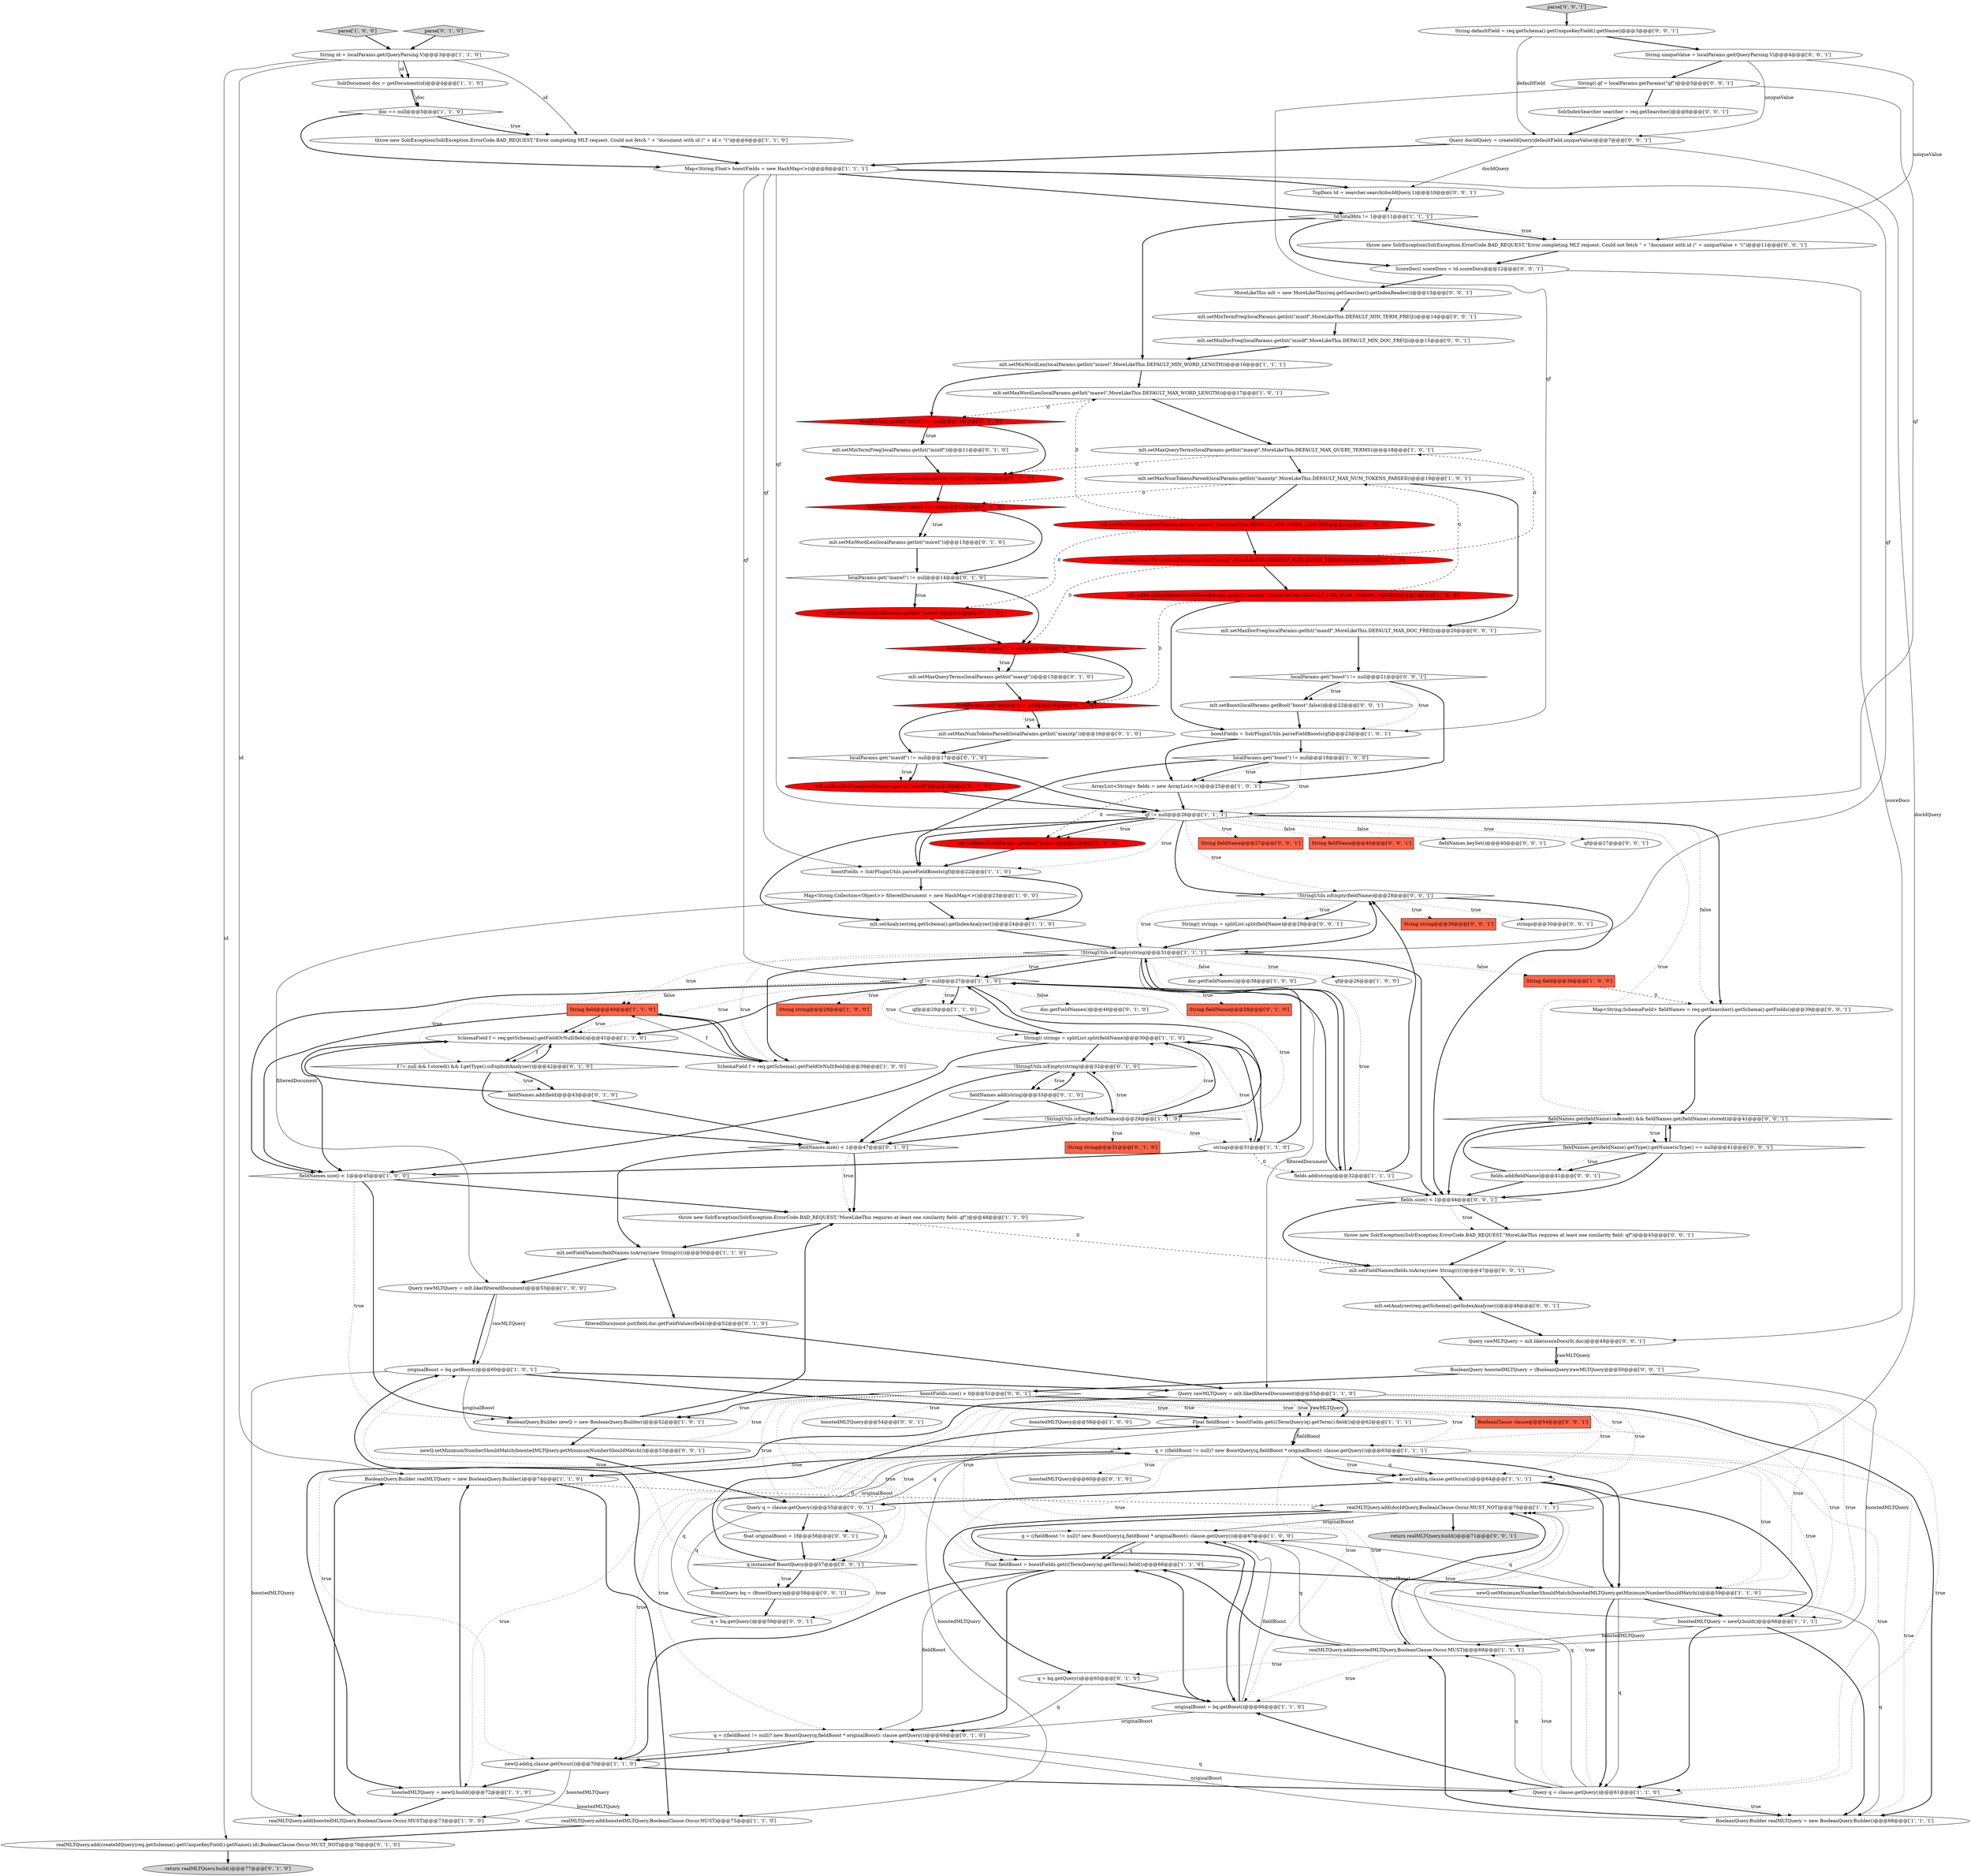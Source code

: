digraph {
35 [style = filled, label = "realMLTQuery.add(boostedMLTQuery,BooleanClause.Occur.MUST)@@@75@@@['1', '1', '0']", fillcolor = white, shape = ellipse image = "AAA0AAABBB1BBB"];
58 [style = filled, label = "boostedMLTQuery = newQ.build()@@@66@@@['1', '1', '1']", fillcolor = white, shape = ellipse image = "AAA0AAABBB1BBB"];
104 [style = filled, label = "String uniqueValue = localParams.get(QueryParsing.V)@@@4@@@['0', '0', '1']", fillcolor = white, shape = ellipse image = "AAA0AAABBB3BBB"];
21 [style = filled, label = "Map<String,Collection<Object>> filteredDocument = new HashMap<>()@@@23@@@['1', '0', '0']", fillcolor = white, shape = ellipse image = "AAA0AAABBB1BBB"];
55 [style = filled, label = "q = ((fieldBoost != null)? new BoostQuery(q,fieldBoost * originalBoost): clause.getQuery())@@@67@@@['1', '0', '0']", fillcolor = white, shape = ellipse image = "AAA0AAABBB1BBB"];
107 [style = filled, label = "String string@@@30@@@['0', '0', '1']", fillcolor = tomato, shape = box image = "AAA0AAABBB3BBB"];
28 [style = filled, label = "qf@@@28@@@['1', '1', '0']", fillcolor = white, shape = ellipse image = "AAA0AAABBB1BBB"];
85 [style = filled, label = "localParams.get(\"maxntp\") != null@@@16@@@['0', '1', '0']", fillcolor = red, shape = diamond image = "AAA1AAABBB2BBB"];
87 [style = filled, label = "mlt.setMaxWordLen(localParams.getInt(\"maxwl\"))@@@14@@@['0', '1', '0']", fillcolor = red, shape = ellipse image = "AAA1AAABBB2BBB"];
127 [style = filled, label = "Query docIdQuery = createIdQuery(defaultField,uniqueValue)@@@7@@@['0', '0', '1']", fillcolor = white, shape = ellipse image = "AAA0AAABBB3BBB"];
97 [style = filled, label = "mlt.setMinTermFreq(localParams.getInt(\"mintf\",MoreLikeThis.DEFAULT_MIN_TERM_FREQ))@@@14@@@['0', '0', '1']", fillcolor = white, shape = ellipse image = "AAA0AAABBB3BBB"];
39 [style = filled, label = "String string@@@29@@@['1', '0', '0']", fillcolor = tomato, shape = box image = "AAA0AAABBB1BBB"];
60 [style = filled, label = "mlt.setMaxQueryTerms(localParams.getInt(\"maxqt\"))@@@15@@@['0', '1', '0']", fillcolor = white, shape = ellipse image = "AAA0AAABBB2BBB"];
18 [style = filled, label = "qf != null@@@26@@@['1', '1', '1']", fillcolor = white, shape = diamond image = "AAA0AAABBB1BBB"];
7 [style = filled, label = "mlt.setMaxQueryTerms(localParams.getInt(\"maxqt\",MoreLikeThis.DEFAULT_MAX_QUERY_TERMS))@@@18@@@['1', '0', '1']", fillcolor = white, shape = ellipse image = "AAA0AAABBB1BBB"];
48 [style = filled, label = "String field@@@40@@@['1', '1', '0']", fillcolor = tomato, shape = box image = "AAA0AAABBB1BBB"];
73 [style = filled, label = "mlt.setMinTermFreq(localParams.getInt(\"mintf\"))@@@11@@@['0', '1', '0']", fillcolor = white, shape = ellipse image = "AAA0AAABBB2BBB"];
106 [style = filled, label = "fields.add(fieldName)@@@41@@@['0', '0', '1']", fillcolor = white, shape = ellipse image = "AAA0AAABBB3BBB"];
96 [style = filled, label = "throw new SolrException(SolrException.ErrorCode.BAD_REQUEST,\"Error completing MLT request. Could not fetch \" + \"document with id (\" + uniqueValue + \"(\")@@@11@@@['0', '0', '1']", fillcolor = white, shape = ellipse image = "AAA0AAABBB3BBB"];
17 [style = filled, label = "boostedMLTQuery@@@58@@@['1', '0', '0']", fillcolor = white, shape = ellipse image = "AAA0AAABBB1BBB"];
103 [style = filled, label = "mlt.setBoost(localParams.getBool(\"boost\",false))@@@22@@@['0', '0', '1']", fillcolor = white, shape = ellipse image = "AAA0AAABBB3BBB"];
72 [style = filled, label = "mlt.setMinDocFreq(localParams.getInt(\"mindf\",0))@@@12@@@['0', '1', '0']", fillcolor = red, shape = ellipse image = "AAA1AAABBB2BBB"];
46 [style = filled, label = "mlt.setMaxQueryTerms(localParams.getInt(\"maxqt\",MoreLikeThis.DEFAULT_MAX_QUERY_TERMS))@@@15@@@['1', '0', '0']", fillcolor = red, shape = ellipse image = "AAA1AAABBB1BBB"];
56 [style = filled, label = "originalBoost = bq.getBoost()@@@60@@@['1', '0', '1']", fillcolor = white, shape = ellipse image = "AAA0AAABBB1BBB"];
121 [style = filled, label = "!StringUtils.isEmpty(fieldName)@@@28@@@['0', '0', '1']", fillcolor = white, shape = diamond image = "AAA0AAABBB3BBB"];
44 [style = filled, label = "!StringUtils.isEmpty(fieldName)@@@29@@@['1', '1', '0']", fillcolor = white, shape = diamond image = "AAA0AAABBB1BBB"];
118 [style = filled, label = "String fieldName@@@27@@@['0', '0', '1']", fillcolor = tomato, shape = box image = "AAA0AAABBB3BBB"];
29 [style = filled, label = "mlt.setFieldNames(fieldNames.toArray(new String(((())@@@50@@@['1', '1', '0']", fillcolor = white, shape = ellipse image = "AAA0AAABBB1BBB"];
91 [style = filled, label = "Query q = clause.getQuery()@@@55@@@['0', '0', '1']", fillcolor = white, shape = ellipse image = "AAA0AAABBB3BBB"];
128 [style = filled, label = "ScoreDoc(( scoreDocs = td.scoreDocs@@@12@@@['0', '0', '1']", fillcolor = white, shape = ellipse image = "AAA0AAABBB3BBB"];
11 [style = filled, label = "Query q = clause.getQuery()@@@61@@@['1', '1', '0']", fillcolor = white, shape = ellipse image = "AAA0AAABBB1BBB"];
78 [style = filled, label = "fieldNames.size() < 1@@@47@@@['0', '1', '0']", fillcolor = white, shape = diamond image = "AAA0AAABBB2BBB"];
83 [style = filled, label = "localParams.getInt(\"mintf\") != null@@@11@@@['0', '1', '0']", fillcolor = red, shape = diamond image = "AAA1AAABBB2BBB"];
0 [style = filled, label = "qf != null@@@27@@@['1', '1', '0']", fillcolor = white, shape = diamond image = "AAA0AAABBB1BBB"];
3 [style = filled, label = "SchemaField f = req.getSchema().getFieldOrNull(field)@@@39@@@['1', '0', '0']", fillcolor = white, shape = ellipse image = "AAA0AAABBB1BBB"];
31 [style = filled, label = "mlt.setMaxWordLen(localParams.getInt(\"maxwl\",MoreLikeThis.DEFAULT_MAX_WORD_LENGTH))@@@17@@@['1', '0', '1']", fillcolor = white, shape = ellipse image = "AAA0AAABBB1BBB"];
33 [style = filled, label = "newQ.setMinimumNumberShouldMatch(boostedMLTQuery.getMinimumNumberShouldMatch())@@@59@@@['1', '1', '0']", fillcolor = white, shape = ellipse image = "AAA0AAABBB1BBB"];
41 [style = filled, label = "SchemaField f = req.getSchema().getFieldOrNull(field)@@@41@@@['1', '1', '0']", fillcolor = white, shape = ellipse image = "AAA0AAABBB1BBB"];
112 [style = filled, label = "strings@@@30@@@['0', '0', '1']", fillcolor = white, shape = ellipse image = "AAA0AAABBB3BBB"];
74 [style = filled, label = "fieldNames.add(string)@@@33@@@['0', '1', '0']", fillcolor = white, shape = ellipse image = "AAA0AAABBB2BBB"];
125 [style = filled, label = "String defaultField = req.getSchema().getUniqueKeyField().getName()@@@3@@@['0', '0', '1']", fillcolor = white, shape = ellipse image = "AAA0AAABBB3BBB"];
4 [style = filled, label = "!StringUtils.isEmpty(string)@@@31@@@['1', '1', '1']", fillcolor = white, shape = diamond image = "AAA0AAABBB1BBB"];
130 [style = filled, label = "BooleanClause clause@@@54@@@['0', '0', '1']", fillcolor = tomato, shape = box image = "AAA0AAABBB3BBB"];
54 [style = filled, label = "String id = localParams.get(QueryParsing.V)@@@3@@@['1', '1', '0']", fillcolor = white, shape = ellipse image = "AAA0AAABBB1BBB"];
19 [style = filled, label = "fieldNames.size() < 1@@@45@@@['1', '0', '0']", fillcolor = white, shape = diamond image = "AAA0AAABBB1BBB"];
70 [style = filled, label = "doc.getFieldNames()@@@40@@@['0', '1', '0']", fillcolor = white, shape = ellipse image = "AAA0AAABBB2BBB"];
123 [style = filled, label = "mlt.setMinDocFreq(localParams.getInt(\"mindf\",MoreLikeThis.DEFAULT_MIN_DOC_FREQ))@@@15@@@['0', '0', '1']", fillcolor = white, shape = ellipse image = "AAA0AAABBB3BBB"];
119 [style = filled, label = "String fieldName@@@40@@@['0', '0', '1']", fillcolor = tomato, shape = box image = "AAA0AAABBB3BBB"];
25 [style = filled, label = "mlt.setMaxNumTokensParsed(localParams.getInt(\"maxntp\",MoreLikeThis.DEFAULT_MAX_NUM_TOKENS_PARSED))@@@16@@@['1', '0', '0']", fillcolor = red, shape = ellipse image = "AAA1AAABBB1BBB"];
71 [style = filled, label = "mlt.setMaxDocFreq(localParams.getInt(\"maxdf\"))@@@18@@@['0', '1', '0']", fillcolor = red, shape = ellipse image = "AAA1AAABBB2BBB"];
98 [style = filled, label = "String(( strings = splitList.split(fieldName)@@@29@@@['0', '0', '1']", fillcolor = white, shape = ellipse image = "AAA0AAABBB3BBB"];
113 [style = filled, label = "fieldNames.keySet()@@@40@@@['0', '0', '1']", fillcolor = white, shape = ellipse image = "AAA0AAABBB3BBB"];
109 [style = filled, label = "Query rawMLTQuery = mlt.like(scoreDocs(0(.doc)@@@49@@@['0', '0', '1']", fillcolor = white, shape = ellipse image = "AAA0AAABBB3BBB"];
30 [style = filled, label = "throw new SolrException(SolrException.ErrorCode.BAD_REQUEST,\"MoreLikeThis requires at least one similarity field: qf\")@@@48@@@['1', '1', '0']", fillcolor = white, shape = ellipse image = "AAA0AAABBB1BBB"];
79 [style = filled, label = "return realMLTQuery.build()@@@77@@@['0', '1', '0']", fillcolor = lightgray, shape = ellipse image = "AAA0AAABBB2BBB"];
84 [style = filled, label = "localParams.get(\"minwl\") != null@@@13@@@['0', '1', '0']", fillcolor = red, shape = diamond image = "AAA1AAABBB2BBB"];
23 [style = filled, label = "originalBoost = bq.getBoost()@@@66@@@['1', '1', '0']", fillcolor = white, shape = ellipse image = "AAA0AAABBB1BBB"];
57 [style = filled, label = "BooleanQuery.Builder newQ = new BooleanQuery.Builder()@@@52@@@['1', '0', '1']", fillcolor = white, shape = ellipse image = "AAA0AAABBB1BBB"];
114 [style = filled, label = "newQ.setMinimumNumberShouldMatch(boostedMLTQuery.getMinimumNumberShouldMatch())@@@53@@@['0', '0', '1']", fillcolor = white, shape = ellipse image = "AAA0AAABBB3BBB"];
59 [style = filled, label = "Float fieldBoost = boostFields.get(((TermQuery)q).getTerm().field())@@@68@@@['1', '1', '0']", fillcolor = white, shape = ellipse image = "AAA0AAABBB1BBB"];
14 [style = filled, label = "doc.getFieldNames()@@@38@@@['1', '0', '0']", fillcolor = white, shape = ellipse image = "AAA0AAABBB1BBB"];
20 [style = filled, label = "localParams.get(\"boost\") != null@@@18@@@['1', '0', '0']", fillcolor = white, shape = diamond image = "AAA0AAABBB1BBB"];
89 [style = filled, label = "localParams.get(\"boost\") != null@@@21@@@['0', '0', '1']", fillcolor = white, shape = diamond image = "AAA0AAABBB3BBB"];
63 [style = filled, label = "f != null && f.stored() && f.getType().isExplicitAnalyzer()@@@42@@@['0', '1', '0']", fillcolor = white, shape = diamond image = "AAA0AAABBB2BBB"];
122 [style = filled, label = "BoostQuery bq = (BoostQuery)q@@@58@@@['0', '0', '1']", fillcolor = white, shape = ellipse image = "AAA0AAABBB3BBB"];
27 [style = filled, label = "Map<String,Float> boostFields = new HashMap<>()@@@8@@@['1', '1', '1']", fillcolor = white, shape = ellipse image = "AAA0AAABBB1BBB"];
64 [style = filled, label = "mlt.setMaxNumTokensParsed(localParams.getInt(\"maxntp\"))@@@16@@@['0', '1', '0']", fillcolor = white, shape = ellipse image = "AAA0AAABBB2BBB"];
22 [style = filled, label = "realMLTQuery.add(boostedMLTQuery,BooleanClause.Occur.MUST)@@@73@@@['1', '0', '0']", fillcolor = white, shape = ellipse image = "AAA0AAABBB1BBB"];
38 [style = filled, label = "boostFields = SolrPluginUtils.parseFieldBoosts(qf)@@@23@@@['1', '0', '1']", fillcolor = white, shape = ellipse image = "AAA0AAABBB1BBB"];
62 [style = filled, label = "q = ((fieldBoost != null)? new BoostQuery(q,fieldBoost * originalBoost): clause.getQuery())@@@69@@@['0', '1', '0']", fillcolor = white, shape = ellipse image = "AAA0AAABBB2BBB"];
108 [style = filled, label = "fieldNames.get(fieldName).getType().getNumericType() == null@@@41@@@['0', '0', '1']", fillcolor = white, shape = diamond image = "AAA0AAABBB3BBB"];
90 [style = filled, label = "qf@@@27@@@['0', '0', '1']", fillcolor = white, shape = ellipse image = "AAA0AAABBB3BBB"];
102 [style = filled, label = "boostFields.size() > 0@@@51@@@['0', '0', '1']", fillcolor = white, shape = diamond image = "AAA0AAABBB3BBB"];
116 [style = filled, label = "fields.size() < 1@@@44@@@['0', '0', '1']", fillcolor = white, shape = diamond image = "AAA0AAABBB3BBB"];
52 [style = filled, label = "qf@@@26@@@['1', '0', '0']", fillcolor = white, shape = ellipse image = "AAA0AAABBB1BBB"];
68 [style = filled, label = "q = bq.getQuery()@@@65@@@['0', '1', '0']", fillcolor = white, shape = ellipse image = "AAA0AAABBB2BBB"];
36 [style = filled, label = "realMLTQuery.add(docIdQuery,BooleanClause.Occur.MUST_NOT)@@@70@@@['1', '1', '1']", fillcolor = white, shape = ellipse image = "AAA0AAABBB1BBB"];
51 [style = filled, label = "strings@@@31@@@['1', '1', '0']", fillcolor = white, shape = ellipse image = "AAA0AAABBB1BBB"];
5 [style = filled, label = "Query rawMLTQuery = mlt.like(filteredDocument)@@@53@@@['1', '0', '0']", fillcolor = white, shape = ellipse image = "AAA0AAABBB1BBB"];
124 [style = filled, label = "q instanceof BoostQuery@@@57@@@['0', '0', '1']", fillcolor = white, shape = diamond image = "AAA0AAABBB3BBB"];
9 [style = filled, label = "mlt.setAnalyzer(req.getSchema().getIndexAnalyzer())@@@24@@@['1', '1', '0']", fillcolor = white, shape = ellipse image = "AAA0AAABBB1BBB"];
15 [style = filled, label = "BooleanQuery.Builder realMLTQuery = new BooleanQuery.Builder()@@@74@@@['1', '1', '0']", fillcolor = white, shape = ellipse image = "AAA0AAABBB1BBB"];
94 [style = filled, label = "float originalBoost = 1f@@@56@@@['0', '0', '1']", fillcolor = white, shape = ellipse image = "AAA0AAABBB3BBB"];
10 [style = filled, label = "doc == null@@@5@@@['1', '1', '0']", fillcolor = white, shape = diamond image = "AAA0AAABBB1BBB"];
100 [style = filled, label = "Map<String,SchemaField> fieldNames = req.getSearcher().getSchema().getFields()@@@39@@@['0', '0', '1']", fillcolor = white, shape = ellipse image = "AAA0AAABBB3BBB"];
115 [style = filled, label = "mlt.setAnalyzer(req.getSchema().getIndexAnalyzer())@@@48@@@['0', '0', '1']", fillcolor = white, shape = ellipse image = "AAA0AAABBB3BBB"];
50 [style = filled, label = "td.totalHits != 1@@@11@@@['1', '1', '1']", fillcolor = white, shape = diamond image = "AAA0AAABBB1BBB"];
92 [style = filled, label = "fieldNames.get(fieldName).indexed() && fieldNames.get(fieldName).stored()@@@41@@@['0', '0', '1']", fillcolor = white, shape = diamond image = "AAA0AAABBB3BBB"];
131 [style = filled, label = "return realMLTQuery.build()@@@71@@@['0', '0', '1']", fillcolor = lightgray, shape = ellipse image = "AAA0AAABBB3BBB"];
117 [style = filled, label = "mlt.setMaxDocFreq(localParams.getInt(\"maxdf\",MoreLikeThis.DEFAULT_MAX_DOC_FREQ))@@@20@@@['0', '0', '1']", fillcolor = white, shape = ellipse image = "AAA0AAABBB3BBB"];
120 [style = filled, label = "q = bq.getQuery()@@@59@@@['0', '0', '1']", fillcolor = white, shape = ellipse image = "AAA0AAABBB3BBB"];
49 [style = filled, label = "String(( strings = splitList.split(fieldName)@@@30@@@['1', '1', '0']", fillcolor = white, shape = ellipse image = "AAA0AAABBB1BBB"];
37 [style = filled, label = "Float fieldBoost = boostFields.get(((TermQuery)q).getTerm().field())@@@62@@@['1', '1', '1']", fillcolor = white, shape = ellipse image = "AAA0AAABBB1BBB"];
67 [style = filled, label = "String string@@@31@@@['0', '1', '0']", fillcolor = tomato, shape = box image = "AAA0AAABBB2BBB"];
1 [style = filled, label = "parse['1', '0', '0']", fillcolor = lightgray, shape = diamond image = "AAA0AAABBB1BBB"];
66 [style = filled, label = "boostedMLTQuery@@@60@@@['0', '1', '0']", fillcolor = white, shape = ellipse image = "AAA0AAABBB2BBB"];
76 [style = filled, label = "realMLTQuery.add(createIdQuery(req.getSchema().getUniqueKeyField().getName(),id),BooleanClause.Occur.MUST_NOT)@@@76@@@['0', '1', '0']", fillcolor = white, shape = ellipse image = "AAA0AAABBB2BBB"];
53 [style = filled, label = "fields.add(string)@@@32@@@['1', '1', '1']", fillcolor = white, shape = ellipse image = "AAA0AAABBB1BBB"];
6 [style = filled, label = "SolrDocument doc = getDocument(id)@@@4@@@['1', '1', '0']", fillcolor = white, shape = ellipse image = "AAA0AAABBB1BBB"];
65 [style = filled, label = "mlt.setBoost(localParams.getBool(\"boost\"))@@@21@@@['0', '1', '0']", fillcolor = red, shape = ellipse image = "AAA1AAABBB2BBB"];
42 [style = filled, label = "mlt.setMaxNumTokensParsed(localParams.getInt(\"maxntp\",MoreLikeThis.DEFAULT_MAX_NUM_TOKENS_PARSED))@@@19@@@['1', '0', '1']", fillcolor = white, shape = ellipse image = "AAA0AAABBB1BBB"];
95 [style = filled, label = "TopDocs td = searcher.search(docIdQuery,1)@@@10@@@['0', '0', '1']", fillcolor = white, shape = ellipse image = "AAA0AAABBB3BBB"];
8 [style = filled, label = "Query rawMLTQuery = mlt.like(filteredDocument)@@@55@@@['1', '1', '0']", fillcolor = white, shape = ellipse image = "AAA0AAABBB1BBB"];
45 [style = filled, label = "q = ((fieldBoost != null)? new BoostQuery(q,fieldBoost * originalBoost): clause.getQuery())@@@63@@@['1', '1', '1']", fillcolor = white, shape = ellipse image = "AAA0AAABBB1BBB"];
69 [style = filled, label = "mlt.setMinWordLen(localParams.getInt(\"minwl\"))@@@13@@@['0', '1', '0']", fillcolor = white, shape = ellipse image = "AAA0AAABBB2BBB"];
101 [style = filled, label = "BooleanQuery boostedMLTQuery = (BooleanQuery)rawMLTQuery@@@50@@@['0', '0', '1']", fillcolor = white, shape = ellipse image = "AAA0AAABBB3BBB"];
111 [style = filled, label = "parse['0', '0', '1']", fillcolor = lightgray, shape = diamond image = "AAA0AAABBB3BBB"];
12 [style = filled, label = "newQ.add(q,clause.getOccur())@@@70@@@['1', '1', '0']", fillcolor = white, shape = ellipse image = "AAA0AAABBB1BBB"];
26 [style = filled, label = "mlt.setMaxWordLen(localParams.getInt(\"maxwl\",MoreLikeThis.DEFAULT_MIN_WORD_LENGTH))@@@14@@@['1', '0', '0']", fillcolor = red, shape = ellipse image = "AAA1AAABBB1BBB"];
129 [style = filled, label = "throw new SolrException(SolrException.ErrorCode.BAD_REQUEST,\"MoreLikeThis requires at least one similarity field: qf\")@@@45@@@['0', '0', '1']", fillcolor = white, shape = ellipse image = "AAA0AAABBB3BBB"];
82 [style = filled, label = "localParams.get(\"maxdf\") != null@@@17@@@['0', '1', '0']", fillcolor = white, shape = diamond image = "AAA0AAABBB2BBB"];
75 [style = filled, label = "localParams.get(\"maxwl\") != null@@@14@@@['0', '1', '0']", fillcolor = white, shape = diamond image = "AAA0AAABBB2BBB"];
40 [style = filled, label = "BooleanQuery.Builder realMLTQuery = new BooleanQuery.Builder()@@@68@@@['1', '1', '1']", fillcolor = white, shape = ellipse image = "AAA0AAABBB1BBB"];
110 [style = filled, label = "SolrIndexSearcher searcher = req.getSearcher()@@@6@@@['0', '0', '1']", fillcolor = white, shape = ellipse image = "AAA0AAABBB3BBB"];
88 [style = filled, label = "fieldNames.add(field)@@@43@@@['0', '1', '0']", fillcolor = white, shape = ellipse image = "AAA0AAABBB2BBB"];
24 [style = filled, label = "boostedMLTQuery = newQ.build()@@@72@@@['1', '1', '0']", fillcolor = white, shape = ellipse image = "AAA0AAABBB1BBB"];
105 [style = filled, label = "String(( qf = localParams.getParams(\"qf\")@@@5@@@['0', '0', '1']", fillcolor = white, shape = ellipse image = "AAA0AAABBB3BBB"];
47 [style = filled, label = "ArrayList<String> fields = new ArrayList<>()@@@25@@@['1', '0', '1']", fillcolor = white, shape = ellipse image = "AAA0AAABBB1BBB"];
61 [style = filled, label = "String fieldName@@@28@@@['0', '1', '0']", fillcolor = tomato, shape = box image = "AAA0AAABBB2BBB"];
81 [style = filled, label = "parse['0', '1', '0']", fillcolor = lightgray, shape = diamond image = "AAA0AAABBB2BBB"];
126 [style = filled, label = "boostedMLTQuery@@@54@@@['0', '0', '1']", fillcolor = white, shape = ellipse image = "AAA0AAABBB3BBB"];
43 [style = filled, label = "String field@@@38@@@['1', '0', '0']", fillcolor = tomato, shape = box image = "AAA0AAABBB1BBB"];
77 [style = filled, label = "!StringUtils.isEmpty(string)@@@32@@@['0', '1', '0']", fillcolor = white, shape = diamond image = "AAA0AAABBB2BBB"];
93 [style = filled, label = "mlt.setFieldNames(fields.toArray(new String(((())@@@47@@@['0', '0', '1']", fillcolor = white, shape = ellipse image = "AAA0AAABBB3BBB"];
13 [style = filled, label = "realMLTQuery.add(boostedMLTQuery,BooleanClause.Occur.MUST)@@@69@@@['1', '1', '1']", fillcolor = white, shape = ellipse image = "AAA0AAABBB1BBB"];
86 [style = filled, label = "localParams.get(\"maxqt\") != null@@@15@@@['0', '1', '0']", fillcolor = red, shape = diamond image = "AAA1AAABBB2BBB"];
2 [style = filled, label = "mlt.setMinWordLen(localParams.getInt(\"minwl\",MoreLikeThis.DEFAULT_MIN_WORD_LENGTH))@@@16@@@['1', '1', '1']", fillcolor = white, shape = ellipse image = "AAA0AAABBB1BBB"];
34 [style = filled, label = "boostFields = SolrPluginUtils.parseFieldBoosts(qf)@@@22@@@['1', '1', '0']", fillcolor = white, shape = ellipse image = "AAA0AAABBB1BBB"];
80 [style = filled, label = "filteredDocument.put(field,doc.getFieldValues(field))@@@52@@@['0', '1', '0']", fillcolor = white, shape = ellipse image = "AAA0AAABBB2BBB"];
99 [style = filled, label = "MoreLikeThis mlt = new MoreLikeThis(req.getSearcher().getIndexReader())@@@13@@@['0', '0', '1']", fillcolor = white, shape = ellipse image = "AAA0AAABBB3BBB"];
32 [style = filled, label = "newQ.add(q,clause.getOccur())@@@64@@@['1', '1', '1']", fillcolor = white, shape = ellipse image = "AAA0AAABBB1BBB"];
16 [style = filled, label = "throw new SolrException(SolrException.ErrorCode.BAD_REQUEST,\"Error completing MLT request. Could not fetch \" + \"document with id (\" + id + \"(\")@@@6@@@['1', '1', '0']", fillcolor = white, shape = ellipse image = "AAA0AAABBB1BBB"];
127->36 [style = solid, label="docIdQuery"];
121->116 [style = bold, label=""];
46->25 [style = bold, label=""];
18->92 [style = dotted, label="true"];
82->71 [style = bold, label=""];
45->33 [style = bold, label=""];
59->62 [style = bold, label=""];
44->49 [style = dotted, label="true"];
100->92 [style = bold, label=""];
86->60 [style = bold, label=""];
18->34 [style = dotted, label="true"];
99->97 [style = bold, label=""];
117->89 [style = bold, label=""];
19->57 [style = dotted, label="true"];
63->88 [style = dotted, label="true"];
78->29 [style = bold, label=""];
63->41 [style = bold, label=""];
85->82 [style = bold, label=""];
127->95 [style = solid, label="docIdQuery"];
2->31 [style = bold, label=""];
26->46 [style = bold, label=""];
27->34 [style = solid, label="qf"];
102->57 [style = bold, label=""];
86->60 [style = dotted, label="true"];
0->19 [style = bold, label=""];
13->36 [style = dotted, label="true"];
85->64 [style = bold, label=""];
77->74 [style = bold, label=""];
25->42 [style = dashed, label="0"];
8->23 [style = dotted, label="true"];
51->0 [style = bold, label=""];
114->91 [style = bold, label=""];
89->103 [style = dotted, label="true"];
111->125 [style = bold, label=""];
19->57 [style = bold, label=""];
32->91 [style = bold, label=""];
8->33 [style = dotted, label="true"];
77->74 [style = dotted, label="true"];
5->56 [style = solid, label="rawMLTQuery"];
122->120 [style = bold, label=""];
124->37 [style = bold, label=""];
8->24 [style = bold, label=""];
33->40 [style = solid, label="q"];
102->32 [style = dotted, label="true"];
16->27 [style = bold, label=""];
45->15 [style = bold, label=""];
27->4 [style = solid, label="qf"];
74->44 [style = bold, label=""];
98->4 [style = bold, label=""];
4->116 [style = bold, label=""];
69->75 [style = bold, label=""];
11->36 [style = solid, label="q"];
32->33 [style = bold, label=""];
42->84 [style = dashed, label="0"];
6->10 [style = solid, label="doc"];
58->13 [style = solid, label="boostedMLTQuery"];
35->76 [style = bold, label=""];
108->116 [style = bold, label=""];
94->45 [style = solid, label="originalBoost"];
59->33 [style = bold, label=""];
53->0 [style = bold, label=""];
0->28 [style = dotted, label="true"];
8->45 [style = dotted, label="true"];
10->27 [style = bold, label=""];
65->34 [style = bold, label=""];
125->127 [style = solid, label="defaultField"];
50->96 [style = bold, label=""];
51->49 [style = bold, label=""];
4->8 [style = solid, label="filteredDocument"];
24->22 [style = bold, label=""];
8->59 [style = dotted, label="true"];
104->96 [style = solid, label="uniqueValue"];
18->65 [style = dotted, label="true"];
45->12 [style = dotted, label="true"];
53->4 [style = bold, label=""];
37->35 [style = solid, label="boostedMLTQuery"];
11->23 [style = bold, label=""];
53->116 [style = bold, label=""];
91->94 [style = bold, label=""];
0->28 [style = bold, label=""];
68->23 [style = bold, label=""];
23->55 [style = bold, label=""];
116->129 [style = bold, label=""];
106->92 [style = bold, label=""];
29->5 [style = bold, label=""];
48->3 [style = bold, label=""];
34->9 [style = bold, label=""];
41->19 [style = bold, label=""];
13->68 [style = dotted, label="true"];
71->18 [style = bold, label=""];
50->2 [style = bold, label=""];
45->59 [style = dotted, label="true"];
40->13 [style = bold, label=""];
30->29 [style = bold, label=""];
2->83 [style = bold, label=""];
56->22 [style = solid, label="boostedMLTQuery"];
33->11 [style = bold, label=""];
104->105 [style = bold, label=""];
33->55 [style = solid, label="q"];
13->36 [style = bold, label=""];
124->122 [style = bold, label=""];
54->6 [style = bold, label=""];
97->123 [style = bold, label=""];
30->93 [style = dashed, label="0"];
92->108 [style = dotted, label="true"];
45->32 [style = dotted, label="true"];
11->36 [style = dotted, label="true"];
72->84 [style = bold, label=""];
54->16 [style = solid, label="id"];
92->116 [style = bold, label=""];
45->58 [style = dotted, label="true"];
0->44 [style = dotted, label="true"];
116->129 [style = dotted, label="true"];
48->41 [style = bold, label=""];
78->30 [style = bold, label=""];
91->124 [style = solid, label="q"];
60->85 [style = bold, label=""];
88->41 [style = bold, label=""];
44->49 [style = bold, label=""];
15->36 [style = dashed, label="0"];
20->47 [style = dotted, label="true"];
84->69 [style = bold, label=""];
0->39 [style = dotted, label="true"];
26->87 [style = dashed, label="0"];
49->77 [style = bold, label=""];
11->62 [style = solid, label="q"];
57->30 [style = bold, label=""];
7->42 [style = bold, label=""];
74->77 [style = bold, label=""];
37->45 [style = solid, label="fieldBoost"];
116->93 [style = bold, label=""];
0->44 [style = bold, label=""];
82->71 [style = dotted, label="true"];
92->108 [style = bold, label=""];
128->109 [style = solid, label="scoreDocs"];
33->58 [style = bold, label=""];
23->59 [style = bold, label=""];
18->34 [style = bold, label=""];
80->8 [style = bold, label=""];
28->49 [style = bold, label=""];
18->100 [style = dotted, label="false"];
33->11 [style = solid, label="q"];
45->13 [style = dotted, label="true"];
96->128 [style = bold, label=""];
4->3 [style = dotted, label="true"];
45->11 [style = dotted, label="true"];
105->18 [style = solid, label="qf"];
1->54 [style = bold, label=""];
102->40 [style = bold, label=""];
18->119 [style = dotted, label="false"];
34->21 [style = bold, label=""];
120->56 [style = bold, label=""];
24->15 [style = bold, label=""];
45->32 [style = solid, label="q"];
12->22 [style = solid, label="boostedMLTQuery"];
123->2 [style = bold, label=""];
91->122 [style = solid, label="q"];
42->26 [style = bold, label=""];
89->38 [style = dotted, label="true"];
44->67 [style = dotted, label="true"];
84->75 [style = bold, label=""];
51->53 [style = dashed, label="0"];
0->70 [style = dotted, label="false"];
45->33 [style = dotted, label="true"];
11->40 [style = bold, label=""];
18->118 [style = dotted, label="true"];
105->110 [style = bold, label=""];
0->49 [style = dotted, label="true"];
3->48 [style = bold, label=""];
18->90 [style = dotted, label="true"];
56->45 [style = solid, label="originalBoost"];
4->48 [style = dotted, label="true"];
27->50 [style = bold, label=""];
48->19 [style = bold, label=""];
0->63 [style = dotted, label="true"];
41->63 [style = bold, label=""];
51->19 [style = bold, label=""];
19->30 [style = bold, label=""];
25->85 [style = dashed, label="0"];
22->15 [style = bold, label=""];
128->99 [style = bold, label=""];
102->126 [style = dotted, label="true"];
4->53 [style = bold, label=""];
11->40 [style = dotted, label="true"];
49->0 [style = bold, label=""];
3->48 [style = solid, label="f"];
4->53 [style = dotted, label="true"];
124->56 [style = dotted, label="true"];
8->37 [style = dotted, label="true"];
36->55 [style = solid, label="originalBoost"];
59->12 [style = bold, label=""];
13->59 [style = bold, label=""];
125->104 [style = bold, label=""];
54->15 [style = solid, label="id"];
20->18 [style = dotted, label="true"];
82->18 [style = bold, label=""];
4->121 [style = bold, label=""];
83->73 [style = bold, label=""];
108->106 [style = bold, label=""];
58->11 [style = bold, label=""];
4->3 [style = bold, label=""];
102->45 [style = dotted, label="true"];
93->115 [style = bold, label=""];
20->34 [style = bold, label=""];
89->47 [style = bold, label=""];
11->13 [style = dotted, label="true"];
121->112 [style = dotted, label="true"];
23->55 [style = solid, label="fieldBoost"];
27->18 [style = solid, label="qf"];
15->35 [style = bold, label=""];
4->0 [style = bold, label=""];
124->122 [style = dotted, label="true"];
49->51 [style = dotted, label="true"];
21->9 [style = bold, label=""];
110->127 [style = bold, label=""];
101->102 [style = bold, label=""];
102->37 [style = dotted, label="true"];
38->47 [style = bold, label=""];
55->59 [style = solid, label="q"];
18->65 [style = bold, label=""];
31->83 [style = dashed, label="0"];
0->41 [style = dotted, label="true"];
102->58 [style = dotted, label="true"];
64->82 [style = bold, label=""];
38->20 [style = bold, label=""];
120->45 [style = solid, label="q"];
4->43 [style = dotted, label="false"];
75->86 [style = bold, label=""];
31->7 [style = bold, label=""];
44->51 [style = dotted, label="true"];
0->41 [style = bold, label=""];
108->106 [style = dotted, label="true"];
105->38 [style = solid, label="qf"];
62->12 [style = solid, label="q"];
6->10 [style = bold, label=""];
49->19 [style = bold, label=""];
8->11 [style = dotted, label="true"];
87->86 [style = bold, label=""];
95->50 [style = bold, label=""];
109->101 [style = bold, label=""];
81->54 [style = bold, label=""];
5->56 [style = bold, label=""];
8->58 [style = dotted, label="true"];
9->4 [style = bold, label=""];
53->121 [style = bold, label=""];
58->55 [style = solid, label="originalBoost"];
0->61 [style = dotted, label="true"];
42->117 [style = bold, label=""];
75->87 [style = bold, label=""];
102->91 [style = dotted, label="true"];
129->93 [style = bold, label=""];
106->116 [style = bold, label=""];
86->85 [style = bold, label=""];
62->12 [style = bold, label=""];
124->120 [style = dotted, label="true"];
45->66 [style = dotted, label="true"];
76->79 [style = bold, label=""];
68->62 [style = solid, label="q"];
75->87 [style = dotted, label="true"];
83->73 [style = dotted, label="true"];
18->100 [style = bold, label=""];
49->51 [style = bold, label=""];
18->121 [style = bold, label=""];
102->130 [style = dotted, label="true"];
27->0 [style = solid, label="qf"];
50->96 [style = dotted, label="true"];
8->37 [style = solid, label="rawMLTQuery"];
45->40 [style = dotted, label="true"];
18->113 [style = dotted, label="false"];
56->8 [style = bold, label=""];
115->109 [style = bold, label=""];
40->62 [style = solid, label="originalBoost"];
8->55 [style = dotted, label="true"];
10->16 [style = dotted, label="true"];
41->63 [style = solid, label="f"];
102->57 [style = dotted, label="true"];
27->95 [style = bold, label=""];
13->55 [style = solid, label="q"];
127->27 [style = bold, label=""];
74->78 [style = bold, label=""];
0->48 [style = dotted, label="false"];
55->59 [style = bold, label=""];
63->78 [style = bold, label=""];
104->127 [style = solid, label="uniqueValue"];
4->0 [style = dotted, label="true"];
8->17 [style = dotted, label="true"];
12->11 [style = bold, label=""];
29->80 [style = bold, label=""];
46->7 [style = dashed, label="0"];
78->30 [style = dotted, label="true"];
102->124 [style = dotted, label="true"];
77->78 [style = bold, label=""];
4->52 [style = dotted, label="true"];
13->23 [style = dotted, label="true"];
8->12 [style = dotted, label="true"];
94->124 [style = bold, label=""];
54->6 [style = solid, label="id"];
108->92 [style = bold, label=""];
32->58 [style = bold, label=""];
18->9 [style = bold, label=""];
37->45 [style = bold, label=""];
45->24 [style = dotted, label="true"];
102->114 [style = dotted, label="true"];
48->41 [style = dotted, label="true"];
57->114 [style = bold, label=""];
25->38 [style = bold, label=""];
91->45 [style = solid, label="q"];
89->103 [style = bold, label=""];
77->44 [style = bold, label=""];
4->14 [style = dotted, label="false"];
47->18 [style = bold, label=""];
121->4 [style = dotted, label="true"];
59->62 [style = solid, label="fieldBoost"];
56->37 [style = bold, label=""];
45->32 [style = bold, label=""];
46->86 [style = dashed, label="0"];
44->78 [style = bold, label=""];
50->128 [style = bold, label=""];
12->24 [style = bold, label=""];
103->38 [style = bold, label=""];
121->98 [style = dotted, label="true"];
63->88 [style = bold, label=""];
10->16 [style = bold, label=""];
73->72 [style = bold, label=""];
109->101 [style = solid, label="rawMLTQuery"];
26->31 [style = dashed, label="0"];
8->37 [style = bold, label=""];
44->77 [style = dotted, label="true"];
121->107 [style = dotted, label="true"];
88->78 [style = bold, label=""];
101->13 [style = solid, label="boostedMLTQuery"];
41->3 [style = bold, label=""];
7->72 [style = dashed, label="0"];
58->40 [style = bold, label=""];
102->94 [style = dotted, label="true"];
45->62 [style = dotted, label="true"];
8->32 [style = dotted, label="true"];
11->13 [style = solid, label="q"];
20->47 [style = bold, label=""];
18->121 [style = dotted, label="true"];
36->131 [style = bold, label=""];
43->100 [style = dashed, label="0"];
24->35 [style = solid, label="boostedMLTQuery"];
36->68 [style = bold, label=""];
23->62 [style = solid, label="originalBoost"];
36->23 [style = bold, label=""];
21->5 [style = solid, label="filteredDocument"];
54->76 [style = solid, label="id"];
47->65 [style = dashed, label="0"];
85->64 [style = dotted, label="true"];
121->98 [style = bold, label=""];
84->69 [style = dotted, label="true"];
83->72 [style = bold, label=""];
}
